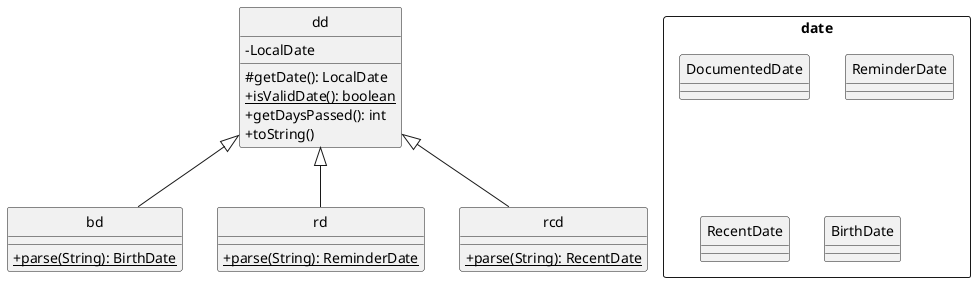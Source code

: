 @startuml
'https://plantuml.com/class-diagram
hide circle
skinparam classAttributeIconSize 0

package date <<rectangle>> {
class " DocumentedDate " as dd
class " ReminderDate " as rd
class " RecentDate " as rcd
class " BirthDate " as bd
}

class dd {
- LocalDate
# getDate(): LocalDate
+ {static} isValidDate(): boolean
+ getDaysPassed(): int
+ toString()
}

class bd {
+ {static} parse(String): BirthDate
}

class rcd {
+ {static} parse(String): RecentDate
}

class rd {
+ {static} parse(String): ReminderDate
}
dd <|-- rcd
dd <|-- bd
dd <|-- rd


bd <-[hidden]right- rd
rd <-[hidden]right- rcd

@enduml